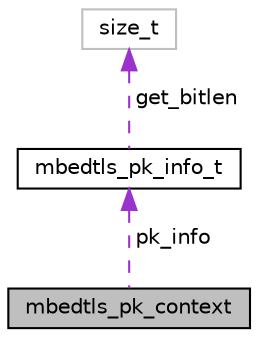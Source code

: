 digraph "mbedtls_pk_context"
{
  edge [fontname="Helvetica",fontsize="10",labelfontname="Helvetica",labelfontsize="10"];
  node [fontname="Helvetica",fontsize="10",shape=record];
  Node1 [label="mbedtls_pk_context",height=0.2,width=0.4,color="black", fillcolor="grey75", style="filled", fontcolor="black"];
  Node2 -> Node1 [dir="back",color="darkorchid3",fontsize="10",style="dashed",label=" pk_info" ];
  Node2 [label="mbedtls_pk_info_t",height=0.2,width=0.4,color="black", fillcolor="white", style="filled",URL="$structmbedtls__pk__info__t.html"];
  Node3 -> Node2 [dir="back",color="darkorchid3",fontsize="10",style="dashed",label=" get_bitlen" ];
  Node3 [label="size_t",height=0.2,width=0.4,color="grey75", fillcolor="white", style="filled"];
}
